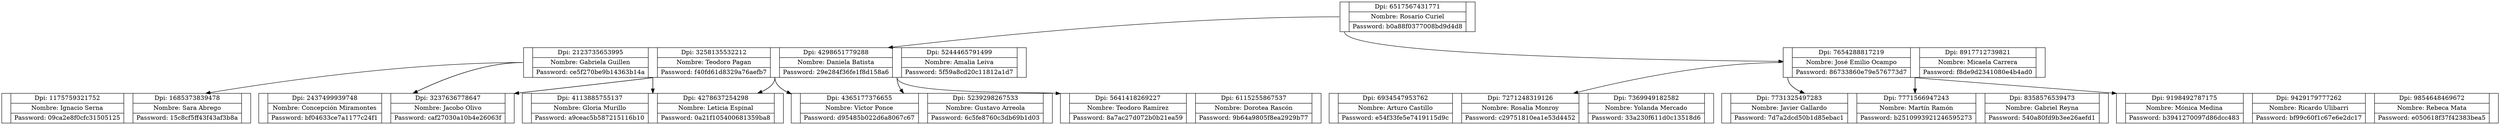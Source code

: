 digraph G{
node[shape="box" shape="record"]
node1175759321752[label="<f1175759321752>|{Dpi: 1175759321752| Nombre: Ignacio Serna| Password: 09ca2e8f0cfc31505125}|<f1685373839478>|{Dpi: 1685373839478| Nombre: Sara Abrego| Password: 15c8cf5ff43f43af3b8a}|"];
node2123735653995: f2123735653995->node1175759321752;
node2437499939748[label="<f2437499939748>|{Dpi: 2437499939748| Nombre: Concepción Miramontes| Password: bf04633ce7a1177c24f1}|<f3237636778647>|{Dpi: 3237636778647| Nombre: Jacobo Olivo| Password: caf27030a10b4e26063f}|"];
node2123735653995: f2123735653995->node2437499939748;
node2123735653995: f3258135532212->node2437499939748;
node2437499939748[label="<f2437499939748>|{Dpi: 2437499939748| Nombre: Concepción Miramontes| Password: bf04633ce7a1177c24f1}|<f3237636778647>|{Dpi: 3237636778647| Nombre: Jacobo Olivo| Password: caf27030a10b4e26063f}|"];
node2123735653995: f2123735653995->node2437499939748;
node2123735653995: f3258135532212->node2437499939748;
node4113885755137[label="<f4113885755137>|{Dpi: 4113885755137| Nombre: Gloria Murillo| Password: a9ceac5b587215116b10}|<f4278637254298>|{Dpi: 4278637254298| Nombre: Leticia Espinal| Password: 0a21f105400681359ba8}|"];
node2123735653995: f3258135532212->node4113885755137;
node2123735653995: f4298651779288->node4113885755137;
node4113885755137[label="<f4113885755137>|{Dpi: 4113885755137| Nombre: Gloria Murillo| Password: a9ceac5b587215116b10}|<f4278637254298>|{Dpi: 4278637254298| Nombre: Leticia Espinal| Password: 0a21f105400681359ba8}|"];
node2123735653995: f3258135532212->node4113885755137;
node2123735653995: f4298651779288->node4113885755137;
node4365177376655[label="<f4365177376655>|{Dpi: 4365177376655| Nombre: Víctor Ponce| Password: d95485b022d6a8067c67}|<f5239298267533>|{Dpi: 5239298267533| Nombre: Gustavo Arreola| Password: 6c5fe8760c3db69b1d03}|"];
node2123735653995: f4298651779288->node4365177376655;
node2123735653995: f5244465791499->node4365177376655;
node4365177376655[label="<f4365177376655>|{Dpi: 4365177376655| Nombre: Víctor Ponce| Password: d95485b022d6a8067c67}|<f5239298267533>|{Dpi: 5239298267533| Nombre: Gustavo Arreola| Password: 6c5fe8760c3db69b1d03}|"];
node2123735653995: f4298651779288->node4365177376655;
node2123735653995: f5244465791499->node4365177376655;
node5641418269227[label="<f5641418269227>|{Dpi: 5641418269227| Nombre: Teodoro Ramírez| Password: 8a7ac27d072b0b21ea59}|<f6115255867537>|{Dpi: 6115255867537| Nombre: Dorotea Rascón| Password: 9b64a9805f8ea2929b77}|"];
node2123735653995: f5244465791499->node5641418269227;
node2123735653995[label="<f2123735653995>|{Dpi: 2123735653995| Nombre: Gabriela Guillen| Password: ce5f270be9b14363b14a}|<f3258135532212>|{Dpi: 3258135532212| Nombre: Teodoro Pagan| Password: f40fd61d8329a76aefb7}|<f4298651779288>|{Dpi: 4298651779288| Nombre: Daniela Batista| Password: 29e284f36fe1f8d158a6}|<f5244465791499>|{Dpi: 5244465791499| Nombre: Amalia Leiva| Password: 5f59a8cd20c11812a1d7}|"];
node6517567431771: f6517567431771->node2123735653995;
node6934547953762[label="<f6934547953762>|{Dpi: 6934547953762| Nombre: Arturo Castillo| Password: e54f33fe5e7419115d9c}|<f7271248319126>|{Dpi: 7271248319126| Nombre: Rosalia Monroy| Password: c29751810ea1e53d4452}|<f7369949182582>|{Dpi: 7369949182582| Nombre: Yolanda Mercado| Password: 33a230f611d0c13518d6}|"];
node7654288817219: f7654288817219->node6934547953762;
node7731325497283[label="<f7731325497283>|{Dpi: 7731325497283| Nombre: Javier Gallardo| Password: 7d7a2dcd50b1d85ebac1}|<f7771566947243>|{Dpi: 7771566947243| Nombre: Martín Ramón| Password: b2510993921246595273}|<f8358576539473>|{Dpi: 8358576539473| Nombre: Gabriel Reyna| Password: 540a80fd9b3ee26aefd1}|"];
node7654288817219: f7654288817219->node7731325497283;
node7654288817219: f8917712739821->node7731325497283;
node7731325497283[label="<f7731325497283>|{Dpi: 7731325497283| Nombre: Javier Gallardo| Password: 7d7a2dcd50b1d85ebac1}|<f7771566947243>|{Dpi: 7771566947243| Nombre: Martín Ramón| Password: b2510993921246595273}|<f8358576539473>|{Dpi: 8358576539473| Nombre: Gabriel Reyna| Password: 540a80fd9b3ee26aefd1}|"];
node7654288817219: f7654288817219->node7731325497283;
node7654288817219: f8917712739821->node7731325497283;
node9198492787175[label="<f9198492787175>|{Dpi: 9198492787175| Nombre: Mónica Medina| Password: b3941270097d86dcc483}|<f9429179777262>|{Dpi: 9429179777262| Nombre: Ricardo Ulibarri| Password: bf99c60f1c67e6e2dc17}|<f9854648469672>|{Dpi: 9854648469672| Nombre: Rebeca Mata| Password: e050618f37f42383bea5}|"];
node7654288817219: f8917712739821->node9198492787175;
node7654288817219[label="<f7654288817219>|{Dpi: 7654288817219| Nombre: José Emilio Ocampo| Password: 86733860e79e576773d7}|<f8917712739821>|{Dpi: 8917712739821| Nombre: Micaela Carrera| Password: f8de9d2341080e4b4ad0}|"];
node6517567431771: f6517567431771->node7654288817219;
node6517567431771[label="<f6517567431771>|{Dpi: 6517567431771| Nombre: Rosario Curiel| Password: b0a88f0377008bd9d4d8}|"];
}
